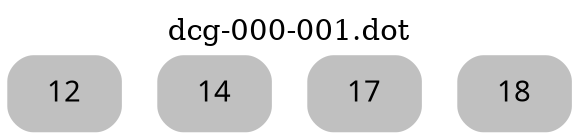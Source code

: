 digraph dcg_0 {
  labelloc="t";
  label="dcg-000-001.dot";
  node [fontname="sans-serif"];
  node [shape=box style="rounded,filled"];
  n12 [label="12" color=grey];
  n14 [label="14" color=grey];
  n17 [label="17" color=grey];
  n18 [label="18" color=grey];
}
